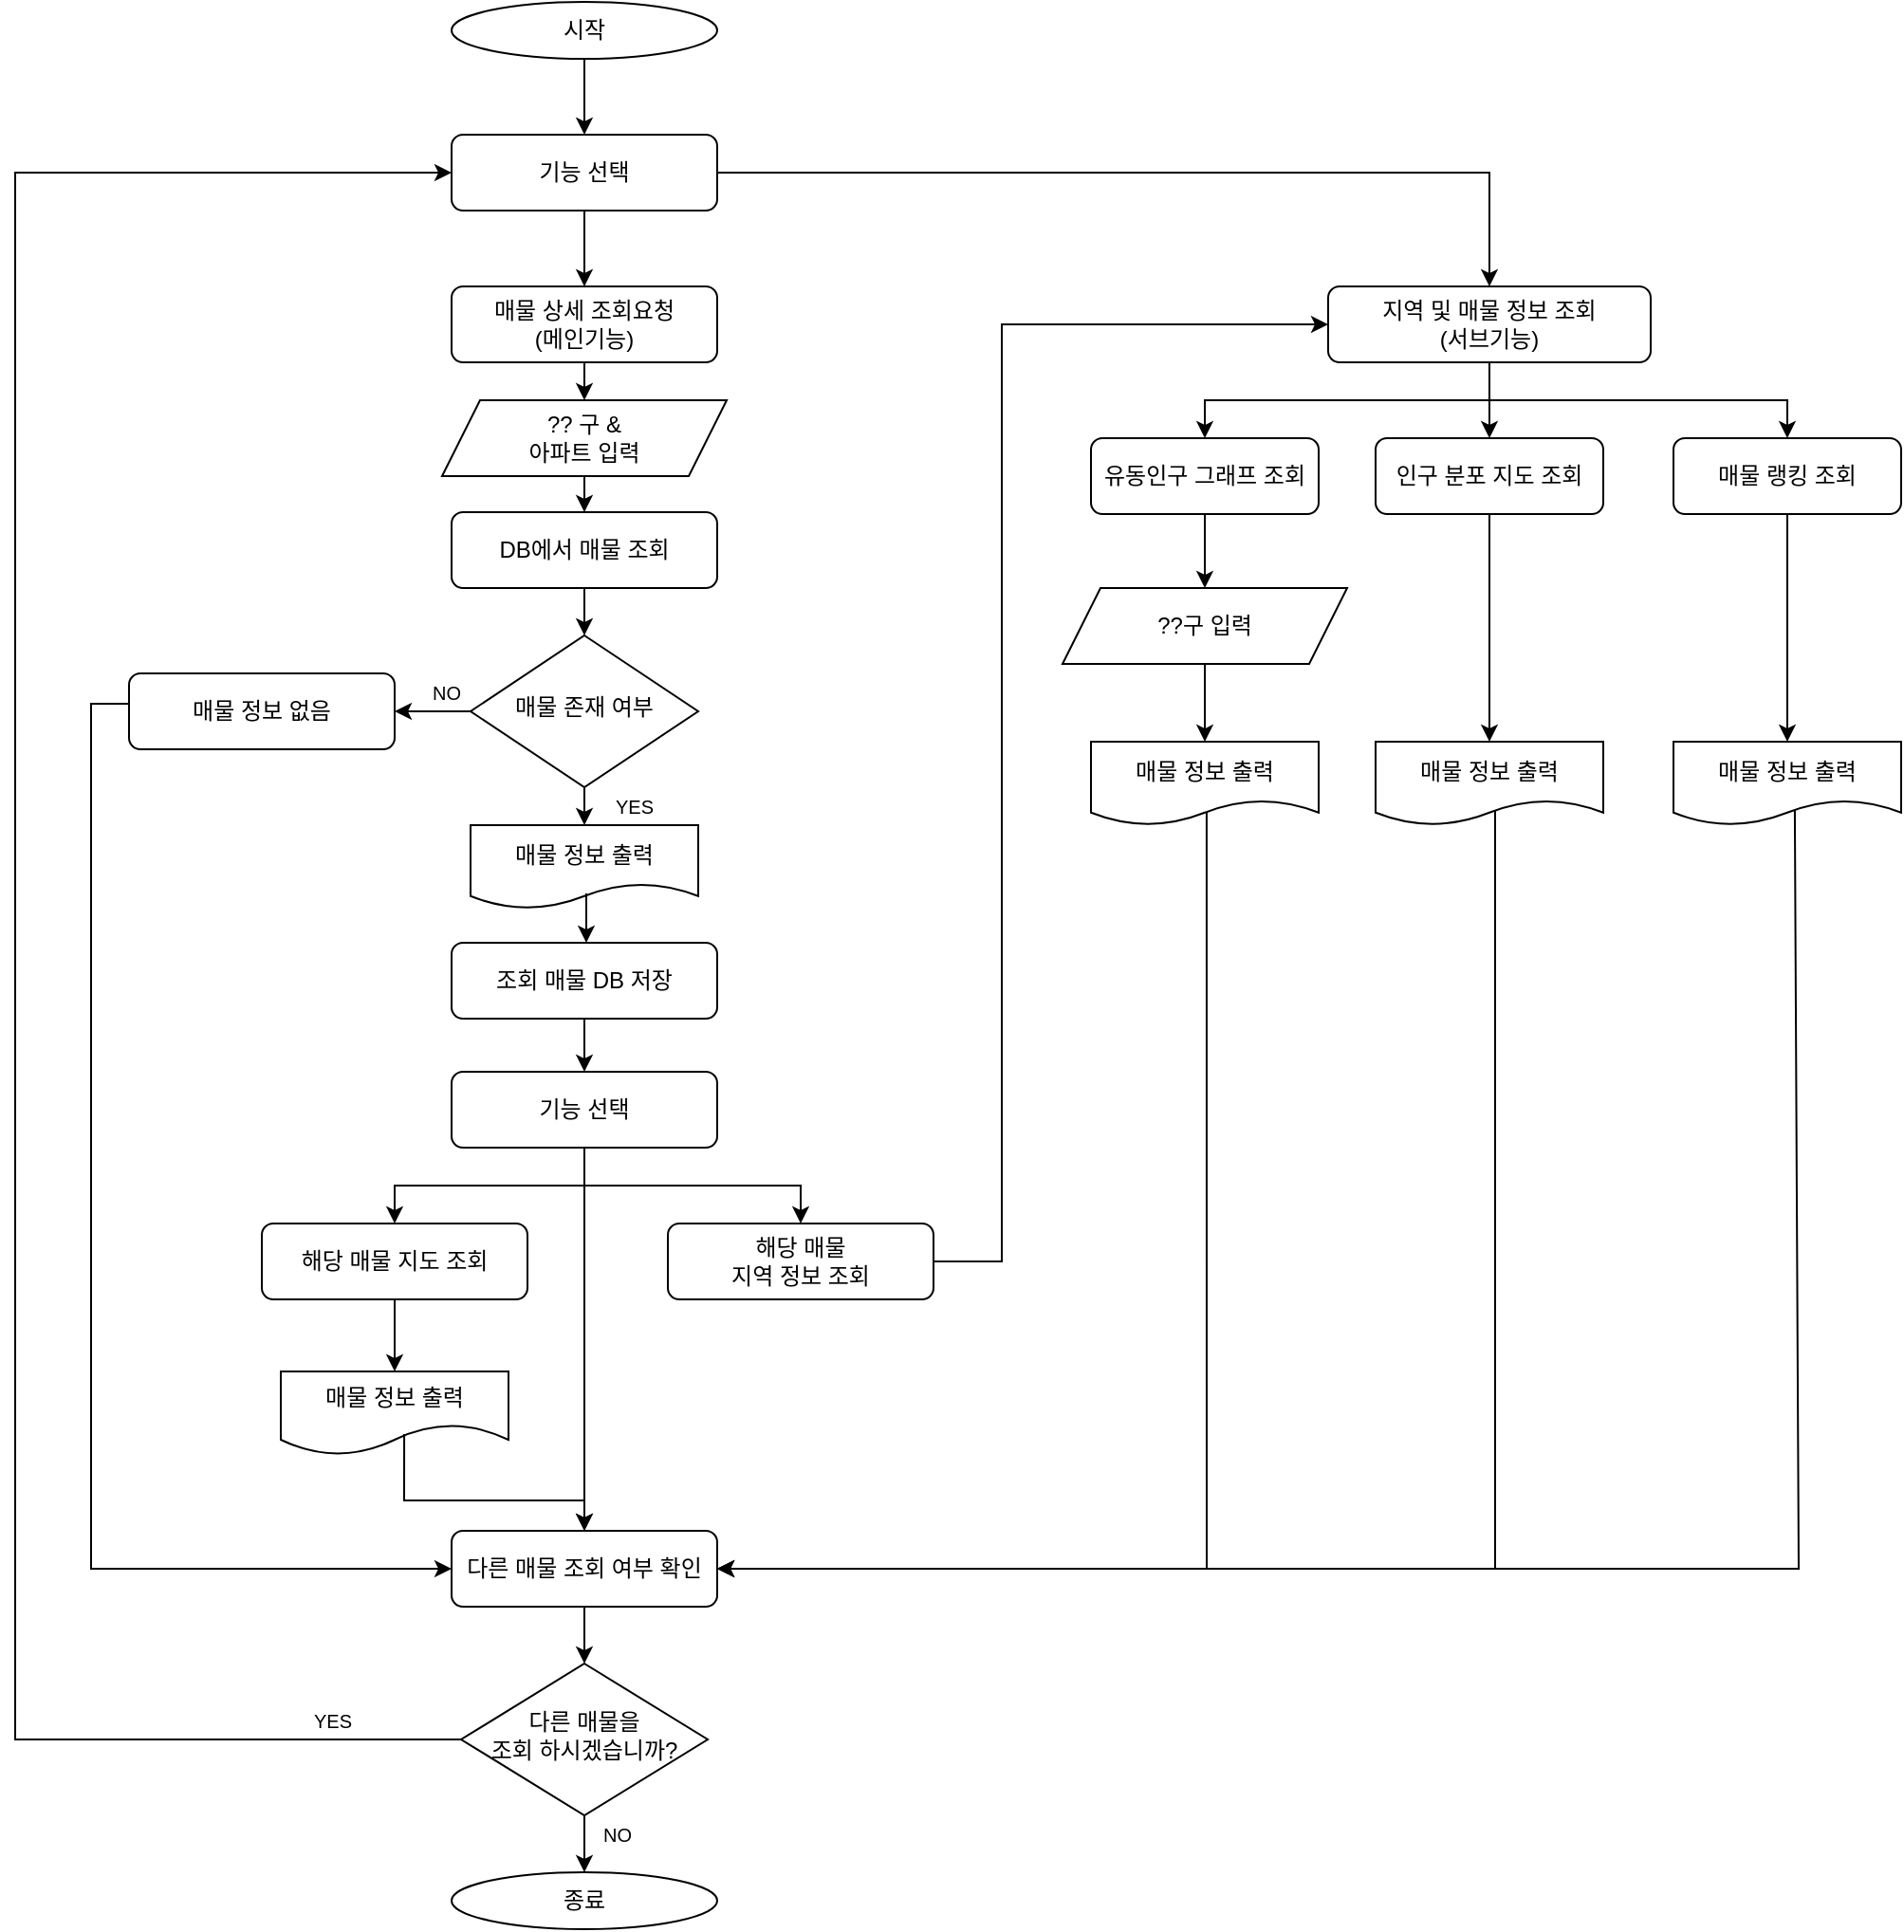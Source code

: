 <mxfile version="24.4.0" type="device">
  <diagram id="C5RBs43oDa-KdzZeNtuy" name="Page-1">
    <mxGraphModel dx="1434" dy="746" grid="1" gridSize="10" guides="1" tooltips="1" connect="1" arrows="1" fold="1" page="1" pageScale="1" pageWidth="827" pageHeight="1169" math="0" shadow="0">
      <root>
        <mxCell id="WIyWlLk6GJQsqaUBKTNV-0" />
        <mxCell id="WIyWlLk6GJQsqaUBKTNV-1" parent="WIyWlLk6GJQsqaUBKTNV-0" />
        <mxCell id="cSR0DzoBaHVZxQSGOlCP-26" style="edgeStyle=orthogonalEdgeStyle;rounded=0;orthogonalLoop=1;jettySize=auto;html=1;exitX=0.5;exitY=1;exitDx=0;exitDy=0;" parent="WIyWlLk6GJQsqaUBKTNV-1" source="WIyWlLk6GJQsqaUBKTNV-6" edge="1">
          <mxGeometry relative="1" as="geometry">
            <mxPoint x="370" y="454" as="targetPoint" />
          </mxGeometry>
        </mxCell>
        <mxCell id="cSR0DzoBaHVZxQSGOlCP-30" style="edgeStyle=orthogonalEdgeStyle;rounded=0;orthogonalLoop=1;jettySize=auto;html=1;exitX=0;exitY=0.5;exitDx=0;exitDy=0;entryX=1;entryY=0.5;entryDx=0;entryDy=0;" parent="WIyWlLk6GJQsqaUBKTNV-1" source="WIyWlLk6GJQsqaUBKTNV-6" target="cSR0DzoBaHVZxQSGOlCP-29" edge="1">
          <mxGeometry relative="1" as="geometry" />
        </mxCell>
        <mxCell id="WIyWlLk6GJQsqaUBKTNV-6" value="매물 존재 여부" style="rhombus;whiteSpace=wrap;html=1;shadow=0;fontFamily=Helvetica;fontSize=12;align=center;strokeWidth=1;spacing=6;spacingTop=-4;" parent="WIyWlLk6GJQsqaUBKTNV-1" vertex="1">
          <mxGeometry x="310" y="354" width="120" height="80" as="geometry" />
        </mxCell>
        <mxCell id="cSR0DzoBaHVZxQSGOlCP-38" style="edgeStyle=orthogonalEdgeStyle;rounded=0;orthogonalLoop=1;jettySize=auto;html=1;exitX=0.5;exitY=1;exitDx=0;exitDy=0;entryX=0.5;entryY=0;entryDx=0;entryDy=0;" parent="WIyWlLk6GJQsqaUBKTNV-1" source="WIyWlLk6GJQsqaUBKTNV-10" target="cSR0DzoBaHVZxQSGOlCP-3" edge="1">
          <mxGeometry relative="1" as="geometry" />
        </mxCell>
        <mxCell id="cSR0DzoBaHVZxQSGOlCP-39" style="edgeStyle=orthogonalEdgeStyle;rounded=0;orthogonalLoop=1;jettySize=auto;html=1;exitX=0;exitY=0.5;exitDx=0;exitDy=0;entryX=0;entryY=0.5;entryDx=0;entryDy=0;" parent="WIyWlLk6GJQsqaUBKTNV-1" source="WIyWlLk6GJQsqaUBKTNV-10" target="cSR0DzoBaHVZxQSGOlCP-5" edge="1">
          <mxGeometry relative="1" as="geometry">
            <Array as="points">
              <mxPoint x="70" y="936" />
              <mxPoint x="70" y="110" />
            </Array>
          </mxGeometry>
        </mxCell>
        <mxCell id="WIyWlLk6GJQsqaUBKTNV-10" value="다른 매물을&lt;div&gt;조회 하시겠습니까?&lt;/div&gt;" style="rhombus;whiteSpace=wrap;html=1;shadow=0;fontFamily=Helvetica;fontSize=12;align=center;strokeWidth=1;spacing=6;spacingTop=-4;" parent="WIyWlLk6GJQsqaUBKTNV-1" vertex="1">
          <mxGeometry x="305" y="896" width="130" height="80" as="geometry" />
        </mxCell>
        <mxCell id="cSR0DzoBaHVZxQSGOlCP-37" style="edgeStyle=orthogonalEdgeStyle;rounded=0;orthogonalLoop=1;jettySize=auto;html=1;exitX=0.5;exitY=1;exitDx=0;exitDy=0;entryX=0.5;entryY=0;entryDx=0;entryDy=0;" parent="WIyWlLk6GJQsqaUBKTNV-1" source="WIyWlLk6GJQsqaUBKTNV-11" target="WIyWlLk6GJQsqaUBKTNV-10" edge="1">
          <mxGeometry relative="1" as="geometry" />
        </mxCell>
        <mxCell id="WIyWlLk6GJQsqaUBKTNV-11" value="다른 매물 조회 여부 확인" style="rounded=1;whiteSpace=wrap;html=1;fontSize=12;glass=0;strokeWidth=1;shadow=0;" parent="WIyWlLk6GJQsqaUBKTNV-1" vertex="1">
          <mxGeometry x="300" y="826" width="140" height="40" as="geometry" />
        </mxCell>
        <mxCell id="XuiiYC1NhUIOtuJNxFzF-31" style="edgeStyle=orthogonalEdgeStyle;rounded=0;orthogonalLoop=1;jettySize=auto;html=1;exitX=0.5;exitY=1;exitDx=0;exitDy=0;entryX=0.5;entryY=0;entryDx=0;entryDy=0;" parent="WIyWlLk6GJQsqaUBKTNV-1" source="WIyWlLk6GJQsqaUBKTNV-12" target="XuiiYC1NhUIOtuJNxFzF-24" edge="1">
          <mxGeometry relative="1" as="geometry" />
        </mxCell>
        <mxCell id="WIyWlLk6GJQsqaUBKTNV-12" value="조회 매물 DB 저장" style="rounded=1;whiteSpace=wrap;html=1;fontSize=12;glass=0;strokeWidth=1;shadow=0;" parent="WIyWlLk6GJQsqaUBKTNV-1" vertex="1">
          <mxGeometry x="300" y="516" width="140" height="40" as="geometry" />
        </mxCell>
        <mxCell id="cSR0DzoBaHVZxQSGOlCP-23" style="edgeStyle=orthogonalEdgeStyle;rounded=0;orthogonalLoop=1;jettySize=auto;html=1;exitX=0.5;exitY=1;exitDx=0;exitDy=0;" parent="WIyWlLk6GJQsqaUBKTNV-1" source="cSR0DzoBaHVZxQSGOlCP-2" target="cSR0DzoBaHVZxQSGOlCP-5" edge="1">
          <mxGeometry relative="1" as="geometry" />
        </mxCell>
        <mxCell id="cSR0DzoBaHVZxQSGOlCP-2" value="시작" style="ellipse;whiteSpace=wrap;html=1;" parent="WIyWlLk6GJQsqaUBKTNV-1" vertex="1">
          <mxGeometry x="300" y="20" width="140" height="30" as="geometry" />
        </mxCell>
        <mxCell id="cSR0DzoBaHVZxQSGOlCP-3" value="종료" style="ellipse;whiteSpace=wrap;html=1;" parent="WIyWlLk6GJQsqaUBKTNV-1" vertex="1">
          <mxGeometry x="300" y="1006" width="140" height="30" as="geometry" />
        </mxCell>
        <mxCell id="cSR0DzoBaHVZxQSGOlCP-25" style="edgeStyle=orthogonalEdgeStyle;rounded=0;orthogonalLoop=1;jettySize=auto;html=1;exitX=0.5;exitY=1;exitDx=0;exitDy=0;" parent="WIyWlLk6GJQsqaUBKTNV-1" source="cSR0DzoBaHVZxQSGOlCP-4" target="WIyWlLk6GJQsqaUBKTNV-6" edge="1">
          <mxGeometry relative="1" as="geometry" />
        </mxCell>
        <mxCell id="cSR0DzoBaHVZxQSGOlCP-4" value="DB에서 매물 조회" style="rounded=1;whiteSpace=wrap;html=1;fontSize=12;glass=0;strokeWidth=1;shadow=0;" parent="WIyWlLk6GJQsqaUBKTNV-1" vertex="1">
          <mxGeometry x="300" y="289" width="140" height="40" as="geometry" />
        </mxCell>
        <mxCell id="cSR0DzoBaHVZxQSGOlCP-22" style="edgeStyle=orthogonalEdgeStyle;rounded=0;orthogonalLoop=1;jettySize=auto;html=1;exitX=0.5;exitY=1;exitDx=0;exitDy=0;entryX=0.5;entryY=0;entryDx=0;entryDy=0;" parent="WIyWlLk6GJQsqaUBKTNV-1" source="cSR0DzoBaHVZxQSGOlCP-5" target="cSR0DzoBaHVZxQSGOlCP-7" edge="1">
          <mxGeometry relative="1" as="geometry" />
        </mxCell>
        <mxCell id="cSR0DzoBaHVZxQSGOlCP-5" value="기능 선택" style="rounded=1;whiteSpace=wrap;html=1;fontSize=12;glass=0;strokeWidth=1;shadow=0;" parent="WIyWlLk6GJQsqaUBKTNV-1" vertex="1">
          <mxGeometry x="300" y="90" width="140" height="40" as="geometry" />
        </mxCell>
        <mxCell id="XuiiYC1NhUIOtuJNxFzF-7" style="edgeStyle=orthogonalEdgeStyle;rounded=0;orthogonalLoop=1;jettySize=auto;html=1;exitX=0.5;exitY=1;exitDx=0;exitDy=0;entryX=0.5;entryY=0;entryDx=0;entryDy=0;" parent="WIyWlLk6GJQsqaUBKTNV-1" source="cSR0DzoBaHVZxQSGOlCP-6" target="cSR0DzoBaHVZxQSGOlCP-12" edge="1">
          <mxGeometry relative="1" as="geometry" />
        </mxCell>
        <mxCell id="XuiiYC1NhUIOtuJNxFzF-8" style="edgeStyle=orthogonalEdgeStyle;rounded=0;orthogonalLoop=1;jettySize=auto;html=1;exitX=0.5;exitY=1;exitDx=0;exitDy=0;entryX=0.5;entryY=0;entryDx=0;entryDy=0;" parent="WIyWlLk6GJQsqaUBKTNV-1" source="cSR0DzoBaHVZxQSGOlCP-6" target="cSR0DzoBaHVZxQSGOlCP-14" edge="1">
          <mxGeometry relative="1" as="geometry" />
        </mxCell>
        <mxCell id="XuiiYC1NhUIOtuJNxFzF-9" style="edgeStyle=orthogonalEdgeStyle;rounded=0;orthogonalLoop=1;jettySize=auto;html=1;exitX=0.5;exitY=1;exitDx=0;exitDy=0;entryX=0.5;entryY=0;entryDx=0;entryDy=0;" parent="WIyWlLk6GJQsqaUBKTNV-1" source="cSR0DzoBaHVZxQSGOlCP-6" target="cSR0DzoBaHVZxQSGOlCP-13" edge="1">
          <mxGeometry relative="1" as="geometry" />
        </mxCell>
        <mxCell id="cSR0DzoBaHVZxQSGOlCP-6" value="지역 및 매물 정보 조회&lt;div&gt;(서브기능)&lt;/div&gt;" style="rounded=1;whiteSpace=wrap;html=1;fontSize=12;glass=0;strokeWidth=1;shadow=0;" parent="WIyWlLk6GJQsqaUBKTNV-1" vertex="1">
          <mxGeometry x="762" y="170" width="170" height="40" as="geometry" />
        </mxCell>
        <mxCell id="c9Xaxz1NicfixVXpVtGI-5" style="edgeStyle=orthogonalEdgeStyle;rounded=0;orthogonalLoop=1;jettySize=auto;html=1;exitX=0.5;exitY=1;exitDx=0;exitDy=0;entryX=0.5;entryY=0;entryDx=0;entryDy=0;" edge="1" parent="WIyWlLk6GJQsqaUBKTNV-1" source="cSR0DzoBaHVZxQSGOlCP-7" target="c9Xaxz1NicfixVXpVtGI-2">
          <mxGeometry relative="1" as="geometry" />
        </mxCell>
        <mxCell id="cSR0DzoBaHVZxQSGOlCP-7" value="매물 상세 조회요청&lt;div&gt;(메인기능)&lt;/div&gt;" style="rounded=1;whiteSpace=wrap;html=1;fontSize=12;glass=0;strokeWidth=1;shadow=0;" parent="WIyWlLk6GJQsqaUBKTNV-1" vertex="1">
          <mxGeometry x="300" y="170" width="140" height="40" as="geometry" />
        </mxCell>
        <mxCell id="c9Xaxz1NicfixVXpVtGI-30" style="edgeStyle=orthogonalEdgeStyle;rounded=0;orthogonalLoop=1;jettySize=auto;html=1;exitX=0.5;exitY=1;exitDx=0;exitDy=0;entryX=0.5;entryY=0;entryDx=0;entryDy=0;" edge="1" parent="WIyWlLk6GJQsqaUBKTNV-1" source="cSR0DzoBaHVZxQSGOlCP-10" target="c9Xaxz1NicfixVXpVtGI-23">
          <mxGeometry relative="1" as="geometry" />
        </mxCell>
        <mxCell id="cSR0DzoBaHVZxQSGOlCP-10" value="해당 매물 지도 조회" style="rounded=1;whiteSpace=wrap;html=1;fontSize=12;glass=0;strokeWidth=1;shadow=0;" parent="WIyWlLk6GJQsqaUBKTNV-1" vertex="1">
          <mxGeometry x="200" y="664" width="140" height="40" as="geometry" />
        </mxCell>
        <mxCell id="c9Xaxz1NicfixVXpVtGI-9" style="edgeStyle=orthogonalEdgeStyle;rounded=0;orthogonalLoop=1;jettySize=auto;html=1;exitX=0.5;exitY=1;exitDx=0;exitDy=0;" edge="1" parent="WIyWlLk6GJQsqaUBKTNV-1" source="cSR0DzoBaHVZxQSGOlCP-12">
          <mxGeometry relative="1" as="geometry">
            <mxPoint x="847" y="410" as="targetPoint" />
          </mxGeometry>
        </mxCell>
        <mxCell id="cSR0DzoBaHVZxQSGOlCP-12" value="인구 분포 지도 조회" style="rounded=1;whiteSpace=wrap;html=1;fontSize=12;glass=0;strokeWidth=1;shadow=0;" parent="WIyWlLk6GJQsqaUBKTNV-1" vertex="1">
          <mxGeometry x="787" y="250" width="120" height="40" as="geometry" />
        </mxCell>
        <mxCell id="XuiiYC1NhUIOtuJNxFzF-6" style="edgeStyle=orthogonalEdgeStyle;rounded=0;orthogonalLoop=1;jettySize=auto;html=1;exitX=0.5;exitY=1;exitDx=0;exitDy=0;" parent="WIyWlLk6GJQsqaUBKTNV-1" source="cSR0DzoBaHVZxQSGOlCP-13" edge="1">
          <mxGeometry relative="1" as="geometry">
            <mxPoint x="1004" y="410" as="targetPoint" />
          </mxGeometry>
        </mxCell>
        <mxCell id="cSR0DzoBaHVZxQSGOlCP-13" value="매물 랭킹 조회" style="rounded=1;whiteSpace=wrap;html=1;fontSize=12;glass=0;strokeWidth=1;shadow=0;" parent="WIyWlLk6GJQsqaUBKTNV-1" vertex="1">
          <mxGeometry x="944" y="250" width="120" height="40" as="geometry" />
        </mxCell>
        <mxCell id="c9Xaxz1NicfixVXpVtGI-11" style="edgeStyle=orthogonalEdgeStyle;rounded=0;orthogonalLoop=1;jettySize=auto;html=1;exitX=0.5;exitY=1;exitDx=0;exitDy=0;" edge="1" parent="WIyWlLk6GJQsqaUBKTNV-1" source="cSR0DzoBaHVZxQSGOlCP-14" target="c9Xaxz1NicfixVXpVtGI-7">
          <mxGeometry relative="1" as="geometry" />
        </mxCell>
        <mxCell id="cSR0DzoBaHVZxQSGOlCP-14" value="유동인구 그래프 조회" style="rounded=1;whiteSpace=wrap;html=1;fontSize=12;glass=0;strokeWidth=1;shadow=0;" parent="WIyWlLk6GJQsqaUBKTNV-1" vertex="1">
          <mxGeometry x="637" y="250" width="120" height="40" as="geometry" />
        </mxCell>
        <mxCell id="cSR0DzoBaHVZxQSGOlCP-21" style="edgeStyle=orthogonalEdgeStyle;rounded=0;orthogonalLoop=1;jettySize=auto;html=1;exitX=1;exitY=0.5;exitDx=0;exitDy=0;entryX=0.5;entryY=0;entryDx=0;entryDy=0;" parent="WIyWlLk6GJQsqaUBKTNV-1" source="cSR0DzoBaHVZxQSGOlCP-5" target="cSR0DzoBaHVZxQSGOlCP-6" edge="1">
          <mxGeometry relative="1" as="geometry" />
        </mxCell>
        <mxCell id="cSR0DzoBaHVZxQSGOlCP-32" style="edgeStyle=orthogonalEdgeStyle;rounded=0;orthogonalLoop=1;jettySize=auto;html=1;exitX=0;exitY=0.5;exitDx=0;exitDy=0;entryX=0;entryY=0.5;entryDx=0;entryDy=0;" parent="WIyWlLk6GJQsqaUBKTNV-1" source="cSR0DzoBaHVZxQSGOlCP-29" target="WIyWlLk6GJQsqaUBKTNV-11" edge="1">
          <mxGeometry relative="1" as="geometry">
            <Array as="points">
              <mxPoint x="130" y="390" />
              <mxPoint x="110" y="390" />
              <mxPoint x="110" y="846" />
            </Array>
          </mxGeometry>
        </mxCell>
        <mxCell id="cSR0DzoBaHVZxQSGOlCP-29" value="매물 정보 없음" style="rounded=1;whiteSpace=wrap;html=1;fontSize=12;glass=0;strokeWidth=1;shadow=0;" parent="WIyWlLk6GJQsqaUBKTNV-1" vertex="1">
          <mxGeometry x="130" y="374" width="140" height="40" as="geometry" />
        </mxCell>
        <mxCell id="c9Xaxz1NicfixVXpVtGI-3" style="edgeStyle=orthogonalEdgeStyle;rounded=0;orthogonalLoop=1;jettySize=auto;html=1;exitX=1;exitY=0.5;exitDx=0;exitDy=0;entryX=0;entryY=0.5;entryDx=0;entryDy=0;" edge="1" parent="WIyWlLk6GJQsqaUBKTNV-1" source="XuiiYC1NhUIOtuJNxFzF-0" target="cSR0DzoBaHVZxQSGOlCP-6">
          <mxGeometry relative="1" as="geometry">
            <Array as="points">
              <mxPoint x="590" y="684" />
              <mxPoint x="590" y="190" />
            </Array>
          </mxGeometry>
        </mxCell>
        <mxCell id="XuiiYC1NhUIOtuJNxFzF-0" value="&lt;div&gt;해당 매물&lt;/div&gt;지역 정보 조회" style="rounded=1;whiteSpace=wrap;html=1;fontSize=12;glass=0;strokeWidth=1;shadow=0;" parent="WIyWlLk6GJQsqaUBKTNV-1" vertex="1">
          <mxGeometry x="414" y="664" width="140" height="40" as="geometry" />
        </mxCell>
        <mxCell id="XuiiYC1NhUIOtuJNxFzF-26" style="edgeStyle=orthogonalEdgeStyle;rounded=0;orthogonalLoop=1;jettySize=auto;html=1;exitX=0.5;exitY=1;exitDx=0;exitDy=0;entryX=0.5;entryY=0;entryDx=0;entryDy=0;" parent="WIyWlLk6GJQsqaUBKTNV-1" source="XuiiYC1NhUIOtuJNxFzF-24" target="cSR0DzoBaHVZxQSGOlCP-10" edge="1">
          <mxGeometry relative="1" as="geometry" />
        </mxCell>
        <mxCell id="XuiiYC1NhUIOtuJNxFzF-27" style="edgeStyle=orthogonalEdgeStyle;rounded=0;orthogonalLoop=1;jettySize=auto;html=1;exitX=0.5;exitY=1;exitDx=0;exitDy=0;entryX=0.5;entryY=0;entryDx=0;entryDy=0;" parent="WIyWlLk6GJQsqaUBKTNV-1" source="XuiiYC1NhUIOtuJNxFzF-24" target="XuiiYC1NhUIOtuJNxFzF-0" edge="1">
          <mxGeometry relative="1" as="geometry" />
        </mxCell>
        <mxCell id="XuiiYC1NhUIOtuJNxFzF-28" style="edgeStyle=orthogonalEdgeStyle;rounded=0;orthogonalLoop=1;jettySize=auto;html=1;exitX=0.5;exitY=1;exitDx=0;exitDy=0;entryX=0.5;entryY=0;entryDx=0;entryDy=0;" parent="WIyWlLk6GJQsqaUBKTNV-1" source="XuiiYC1NhUIOtuJNxFzF-24" target="WIyWlLk6GJQsqaUBKTNV-11" edge="1">
          <mxGeometry relative="1" as="geometry" />
        </mxCell>
        <mxCell id="XuiiYC1NhUIOtuJNxFzF-24" value="기능 선택" style="rounded=1;whiteSpace=wrap;html=1;fontSize=12;glass=0;strokeWidth=1;shadow=0;" parent="WIyWlLk6GJQsqaUBKTNV-1" vertex="1">
          <mxGeometry x="300" y="584" width="140" height="40" as="geometry" />
        </mxCell>
        <mxCell id="XuiiYC1NhUIOtuJNxFzF-34" value="YES" style="text;html=1;align=center;verticalAlign=middle;whiteSpace=wrap;rounded=0;fontSize=10;" parent="WIyWlLk6GJQsqaUBKTNV-1" vertex="1">
          <mxGeometry x="379" y="434" width="35" height="20" as="geometry" />
        </mxCell>
        <mxCell id="XuiiYC1NhUIOtuJNxFzF-35" value="YES" style="text;html=1;align=center;verticalAlign=middle;whiteSpace=wrap;rounded=0;fontSize=10;" parent="WIyWlLk6GJQsqaUBKTNV-1" vertex="1">
          <mxGeometry x="220" y="916" width="35" height="20" as="geometry" />
        </mxCell>
        <mxCell id="XuiiYC1NhUIOtuJNxFzF-37" value="NO" style="text;html=1;align=center;verticalAlign=middle;whiteSpace=wrap;rounded=0;fontSize=10;" parent="WIyWlLk6GJQsqaUBKTNV-1" vertex="1">
          <mxGeometry x="370" y="976" width="35" height="20" as="geometry" />
        </mxCell>
        <mxCell id="XuiiYC1NhUIOtuJNxFzF-38" value="NO" style="text;html=1;align=center;verticalAlign=middle;whiteSpace=wrap;rounded=0;fontSize=10;" parent="WIyWlLk6GJQsqaUBKTNV-1" vertex="1">
          <mxGeometry x="280" y="374" width="35" height="20" as="geometry" />
        </mxCell>
        <mxCell id="c9Xaxz1NicfixVXpVtGI-6" style="edgeStyle=orthogonalEdgeStyle;rounded=0;orthogonalLoop=1;jettySize=auto;html=1;exitX=0.5;exitY=1;exitDx=0;exitDy=0;entryX=0.5;entryY=0;entryDx=0;entryDy=0;" edge="1" parent="WIyWlLk6GJQsqaUBKTNV-1" source="c9Xaxz1NicfixVXpVtGI-2" target="cSR0DzoBaHVZxQSGOlCP-4">
          <mxGeometry relative="1" as="geometry" />
        </mxCell>
        <mxCell id="c9Xaxz1NicfixVXpVtGI-2" value="&lt;div&gt;?? 구 &amp;amp;&lt;/div&gt;아파트 입력" style="shape=parallelogram;perimeter=parallelogramPerimeter;whiteSpace=wrap;html=1;fixedSize=1;" vertex="1" parent="WIyWlLk6GJQsqaUBKTNV-1">
          <mxGeometry x="295" y="230" width="150" height="40" as="geometry" />
        </mxCell>
        <mxCell id="c9Xaxz1NicfixVXpVtGI-12" style="edgeStyle=orthogonalEdgeStyle;rounded=0;orthogonalLoop=1;jettySize=auto;html=1;exitX=0.5;exitY=1;exitDx=0;exitDy=0;" edge="1" parent="WIyWlLk6GJQsqaUBKTNV-1" source="c9Xaxz1NicfixVXpVtGI-7">
          <mxGeometry relative="1" as="geometry">
            <mxPoint x="697" y="410" as="targetPoint" />
          </mxGeometry>
        </mxCell>
        <mxCell id="c9Xaxz1NicfixVXpVtGI-7" value="??구 입력&lt;div&gt;&lt;/div&gt;" style="shape=parallelogram;perimeter=parallelogramPerimeter;whiteSpace=wrap;html=1;fixedSize=1;" vertex="1" parent="WIyWlLk6GJQsqaUBKTNV-1">
          <mxGeometry x="622" y="329" width="150" height="40" as="geometry" />
        </mxCell>
        <mxCell id="c9Xaxz1NicfixVXpVtGI-13" value="매물 정보 출력" style="shape=document;whiteSpace=wrap;html=1;boundedLbl=1;" vertex="1" parent="WIyWlLk6GJQsqaUBKTNV-1">
          <mxGeometry x="310" y="454" width="120" height="44" as="geometry" />
        </mxCell>
        <mxCell id="c9Xaxz1NicfixVXpVtGI-22" style="edgeStyle=orthogonalEdgeStyle;rounded=0;orthogonalLoop=1;jettySize=auto;html=1;exitX=0.5;exitY=1;exitDx=0;exitDy=0;startSize=6;strokeWidth=1;" edge="1" parent="WIyWlLk6GJQsqaUBKTNV-1">
          <mxGeometry relative="1" as="geometry">
            <mxPoint x="371" y="490" as="sourcePoint" />
            <mxPoint x="371" y="516" as="targetPoint" />
          </mxGeometry>
        </mxCell>
        <mxCell id="c9Xaxz1NicfixVXpVtGI-23" value="매물 정보 출력" style="shape=document;whiteSpace=wrap;html=1;boundedLbl=1;size=0.364;" vertex="1" parent="WIyWlLk6GJQsqaUBKTNV-1">
          <mxGeometry x="210" y="742" width="120" height="44" as="geometry" />
        </mxCell>
        <mxCell id="c9Xaxz1NicfixVXpVtGI-24" value="매물 정보 출력" style="shape=document;whiteSpace=wrap;html=1;boundedLbl=1;" vertex="1" parent="WIyWlLk6GJQsqaUBKTNV-1">
          <mxGeometry x="787" y="410" width="120" height="44" as="geometry" />
        </mxCell>
        <mxCell id="c9Xaxz1NicfixVXpVtGI-25" value="매물 정보 출력" style="shape=document;whiteSpace=wrap;html=1;boundedLbl=1;" vertex="1" parent="WIyWlLk6GJQsqaUBKTNV-1">
          <mxGeometry x="944" y="410" width="120" height="44" as="geometry" />
        </mxCell>
        <mxCell id="c9Xaxz1NicfixVXpVtGI-26" value="매물 정보 출력" style="shape=document;whiteSpace=wrap;html=1;boundedLbl=1;" vertex="1" parent="WIyWlLk6GJQsqaUBKTNV-1">
          <mxGeometry x="637" y="410" width="120" height="44" as="geometry" />
        </mxCell>
        <mxCell id="c9Xaxz1NicfixVXpVtGI-31" value="" style="endArrow=classic;html=1;rounded=0;exitX=0.542;exitY=0.75;exitDx=0;exitDy=0;exitPerimeter=0;entryX=0.5;entryY=0;entryDx=0;entryDy=0;" edge="1" parent="WIyWlLk6GJQsqaUBKTNV-1" source="c9Xaxz1NicfixVXpVtGI-23" target="WIyWlLk6GJQsqaUBKTNV-11">
          <mxGeometry width="50" height="50" relative="1" as="geometry">
            <mxPoint x="130.0" y="813.008" as="sourcePoint" />
            <mxPoint x="624.04" y="790" as="targetPoint" />
            <Array as="points">
              <mxPoint x="275" y="810" />
              <mxPoint x="370" y="810" />
            </Array>
          </mxGeometry>
        </mxCell>
        <mxCell id="c9Xaxz1NicfixVXpVtGI-33" value="" style="endArrow=classic;html=1;rounded=0;exitX=0.508;exitY=0.841;exitDx=0;exitDy=0;exitPerimeter=0;entryX=1;entryY=0.5;entryDx=0;entryDy=0;" edge="1" parent="WIyWlLk6GJQsqaUBKTNV-1" source="c9Xaxz1NicfixVXpVtGI-26" target="WIyWlLk6GJQsqaUBKTNV-11">
          <mxGeometry width="50" height="50" relative="1" as="geometry">
            <mxPoint x="670" y="520" as="sourcePoint" />
            <mxPoint x="720" y="470" as="targetPoint" />
            <Array as="points">
              <mxPoint x="698" y="846" />
            </Array>
          </mxGeometry>
        </mxCell>
        <mxCell id="c9Xaxz1NicfixVXpVtGI-34" value="" style="endArrow=classic;html=1;rounded=0;entryX=1;entryY=0.5;entryDx=0;entryDy=0;" edge="1" parent="WIyWlLk6GJQsqaUBKTNV-1" target="WIyWlLk6GJQsqaUBKTNV-11">
          <mxGeometry width="50" height="50" relative="1" as="geometry">
            <mxPoint x="850" y="446" as="sourcePoint" />
            <mxPoint x="490" y="800" as="targetPoint" />
            <Array as="points">
              <mxPoint x="850" y="846" />
            </Array>
          </mxGeometry>
        </mxCell>
        <mxCell id="c9Xaxz1NicfixVXpVtGI-35" value="" style="endArrow=classic;html=1;rounded=0;entryX=1;entryY=0.5;entryDx=0;entryDy=0;exitX=0.533;exitY=0.818;exitDx=0;exitDy=0;exitPerimeter=0;" edge="1" parent="WIyWlLk6GJQsqaUBKTNV-1" source="c9Xaxz1NicfixVXpVtGI-25" target="WIyWlLk6GJQsqaUBKTNV-11">
          <mxGeometry width="50" height="50" relative="1" as="geometry">
            <mxPoint x="1070" y="580" as="sourcePoint" />
            <mxPoint x="1070" y="470" as="targetPoint" />
            <Array as="points">
              <mxPoint x="1010" y="846" />
            </Array>
          </mxGeometry>
        </mxCell>
      </root>
    </mxGraphModel>
  </diagram>
</mxfile>
